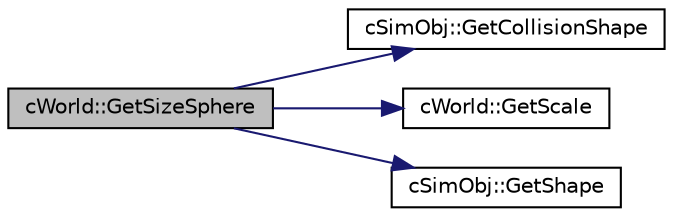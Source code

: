 digraph "cWorld::GetSizeSphere"
{
 // LATEX_PDF_SIZE
  edge [fontname="Helvetica",fontsize="10",labelfontname="Helvetica",labelfontsize="10"];
  node [fontname="Helvetica",fontsize="10",shape=record];
  rankdir="LR";
  Node1 [label="cWorld::GetSizeSphere",height=0.2,width=0.4,color="black", fillcolor="grey75", style="filled", fontcolor="black",tooltip=" "];
  Node1 -> Node2 [color="midnightblue",fontsize="10",style="solid",fontname="Helvetica"];
  Node2 [label="cSimObj::GetCollisionShape",height=0.2,width=0.4,color="black", fillcolor="white", style="filled",URL="$classc_sim_obj.html#a88e09c071e45f752605e2f33558dd921",tooltip=" "];
  Node1 -> Node3 [color="midnightblue",fontsize="10",style="solid",fontname="Helvetica"];
  Node3 [label="cWorld::GetScale",height=0.2,width=0.4,color="black", fillcolor="white", style="filled",URL="$classc_world.html#a45df46e343f8a8d266ab93e577460b2a",tooltip=" "];
  Node1 -> Node4 [color="midnightblue",fontsize="10",style="solid",fontname="Helvetica"];
  Node4 [label="cSimObj::GetShape",height=0.2,width=0.4,color="black", fillcolor="white", style="filled",URL="$classc_sim_obj.html#aff15bf6696e8dd24ff98f976aabd82d4",tooltip=" "];
}
